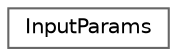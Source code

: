 digraph "Graphical Class Hierarchy"
{
 // LATEX_PDF_SIZE
  bgcolor="transparent";
  edge [fontname=Helvetica,fontsize=10,labelfontname=Helvetica,labelfontsize=10];
  node [fontname=Helvetica,fontsize=10,shape=box,height=0.2,width=0.4];
  rankdir="LR";
  Node0 [id="Node000000",label="InputParams",height=0.2,width=0.4,color="grey40", fillcolor="white", style="filled",URL="$class_input_params.html",tooltip="Structure for reading and writing parameters to and from a parameter file as well as a container for ..."];
}
